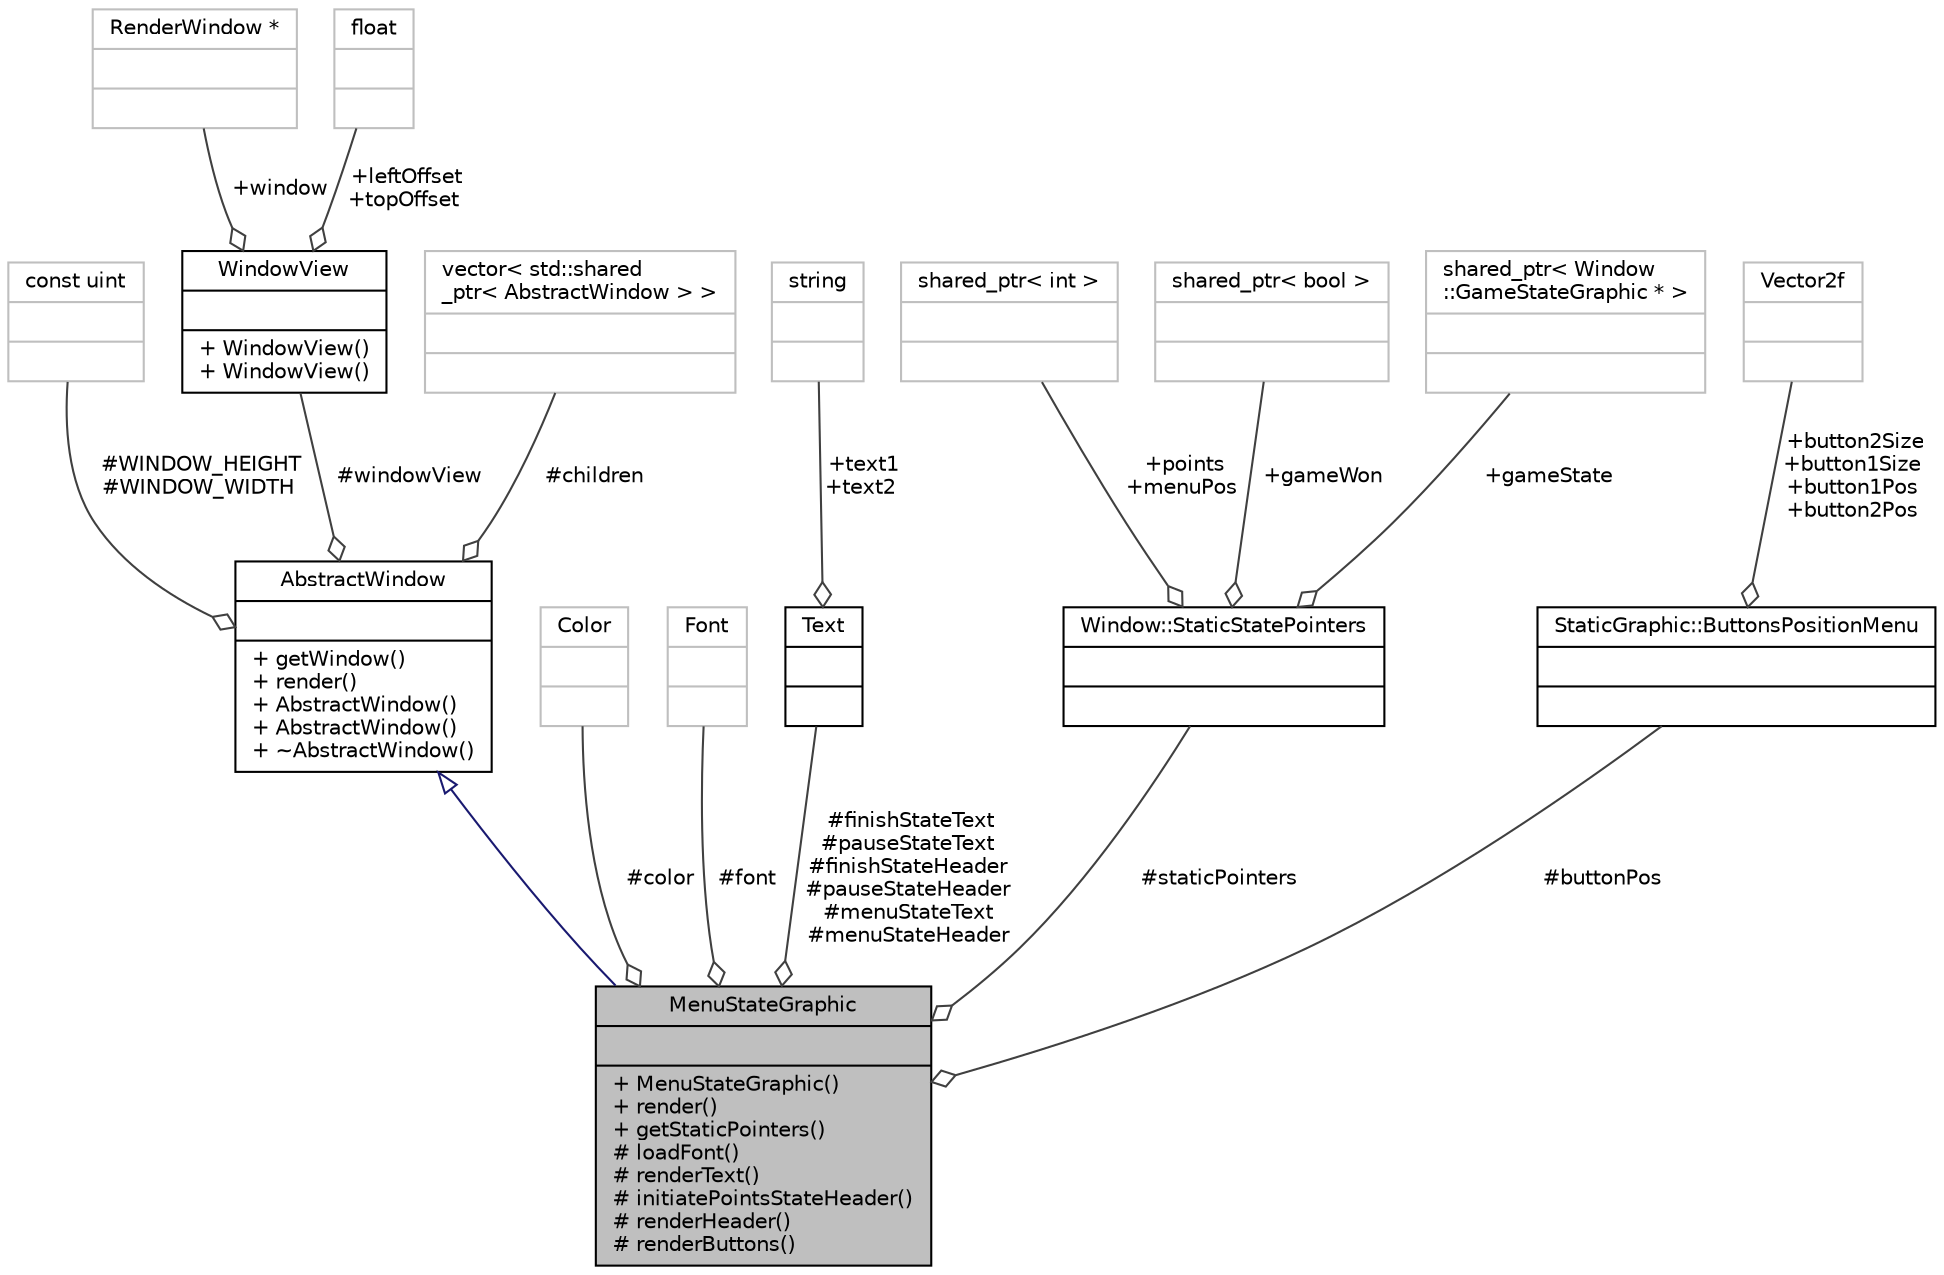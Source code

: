 digraph "MenuStateGraphic"
{
 // INTERACTIVE_SVG=YES
 // LATEX_PDF_SIZE
  bgcolor="transparent";
  edge [fontname="Helvetica",fontsize="10",labelfontname="Helvetica",labelfontsize="10"];
  node [fontname="Helvetica",fontsize="10",shape=record];
  Node1 [label="{MenuStateGraphic\n||+ MenuStateGraphic()\l+ render()\l+ getStaticPointers()\l# loadFont()\l# renderText()\l# initiatePointsStateHeader()\l# renderHeader()\l# renderButtons()\l}",height=0.2,width=0.4,color="black", fillcolor="grey75", style="filled", fontcolor="black",tooltip="Class responsible for rendering static states graphic."];
  Node2 -> Node1 [dir="back",color="midnightblue",fontsize="10",style="solid",arrowtail="onormal",fontname="Helvetica"];
  Node2 [label="{AbstractWindow\n||+ getWindow()\l+ render()\l+ AbstractWindow()\l+ AbstractWindow()\l+ ~AbstractWindow()\l}",height=0.2,width=0.4,color="black",URL="$class_abstract_window.html",tooltip="Contains main SFML functions."];
  Node3 -> Node2 [color="grey25",fontsize="10",style="solid",label=" #WINDOW_HEIGHT\n#WINDOW_WIDTH" ,arrowhead="odiamond",fontname="Helvetica"];
  Node3 [label="{const uint\n||}",height=0.2,width=0.4,color="grey75",tooltip=" "];
  Node4 -> Node2 [color="grey25",fontsize="10",style="solid",label=" #windowView" ,arrowhead="odiamond",fontname="Helvetica"];
  Node4 [label="{WindowView\n||+ WindowView()\l+ WindowView()\l}",height=0.2,width=0.4,color="black",URL="$struct_window_view.html",tooltip="Struct that contains the sf::RenderWindow nad offset of elements to render."];
  Node5 -> Node4 [color="grey25",fontsize="10",style="solid",label=" +window" ,arrowhead="odiamond",fontname="Helvetica"];
  Node5 [label="{RenderWindow *\n||}",height=0.2,width=0.4,color="grey75",tooltip=" "];
  Node6 -> Node4 [color="grey25",fontsize="10",style="solid",label=" +leftOffset\n+topOffset" ,arrowhead="odiamond",fontname="Helvetica"];
  Node6 [label="{float\n||}",height=0.2,width=0.4,color="grey75",tooltip=" "];
  Node7 -> Node2 [color="grey25",fontsize="10",style="solid",label=" #children" ,arrowhead="odiamond",fontname="Helvetica"];
  Node7 [label="{vector\< std::shared\l_ptr\< AbstractWindow \> \>\n||}",height=0.2,width=0.4,color="grey75",tooltip=" "];
  Node8 -> Node1 [color="grey25",fontsize="10",style="solid",label=" #color" ,arrowhead="odiamond",fontname="Helvetica"];
  Node8 [label="{Color\n||}",height=0.2,width=0.4,color="grey75",tooltip=" "];
  Node9 -> Node1 [color="grey25",fontsize="10",style="solid",label=" #font" ,arrowhead="odiamond",fontname="Helvetica"];
  Node9 [label="{Font\n||}",height=0.2,width=0.4,color="grey75",tooltip=" "];
  Node10 -> Node1 [color="grey25",fontsize="10",style="solid",label=" #finishStateText\n#pauseStateText\n#finishStateHeader\n#pauseStateHeader\n#menuStateText\n#menuStateHeader" ,arrowhead="odiamond",fontname="Helvetica"];
  Node10 [label="{Text\n||}",height=0.2,width=0.4,color="black",URL="$struct_text.html",tooltip="Struct used for text storing."];
  Node11 -> Node10 [color="grey25",fontsize="10",style="solid",label=" +text1\n+text2" ,arrowhead="odiamond",fontname="Helvetica"];
  Node11 [label="{string\n||}",height=0.2,width=0.4,color="grey75",tooltip=" "];
  Node12 -> Node1 [color="grey25",fontsize="10",style="solid",label=" #staticPointers" ,arrowhead="odiamond",fontname="Helvetica"];
  Node12 [label="{Window::StaticStatePointers\n||}",height=0.2,width=0.4,color="black",URL="$struct_window_1_1_static_state_pointers.html",tooltip="Stores MenuState pointers."];
  Node13 -> Node12 [color="grey25",fontsize="10",style="solid",label=" +points\n+menuPos" ,arrowhead="odiamond",fontname="Helvetica"];
  Node13 [label="{shared_ptr\< int \>\n||}",height=0.2,width=0.4,color="grey75",tooltip=" "];
  Node14 -> Node12 [color="grey25",fontsize="10",style="solid",label=" +gameWon" ,arrowhead="odiamond",fontname="Helvetica"];
  Node14 [label="{shared_ptr\< bool \>\n||}",height=0.2,width=0.4,color="grey75",tooltip=" "];
  Node15 -> Node12 [color="grey25",fontsize="10",style="solid",label=" +gameState" ,arrowhead="odiamond",fontname="Helvetica"];
  Node15 [label="{shared_ptr\< Window\l::GameStateGraphic * \>\n||}",height=0.2,width=0.4,color="grey75",tooltip=" "];
  Node16 -> Node1 [color="grey25",fontsize="10",style="solid",label=" #buttonPos" ,arrowhead="odiamond",fontname="Helvetica"];
  Node16 [label="{StaticGraphic::ButtonsPositionMenu\n||}",height=0.2,width=0.4,color="black",URL="$struct_static_graphic_1_1_buttons_position_menu.html",tooltip="Struct containing children's buttons setup."];
  Node17 -> Node16 [color="grey25",fontsize="10",style="solid",label=" +button2Size\n+button1Size\n+button1Pos\n+button2Pos" ,arrowhead="odiamond",fontname="Helvetica"];
  Node17 [label="{Vector2f\n||}",height=0.2,width=0.4,color="grey75",tooltip=" "];
}
